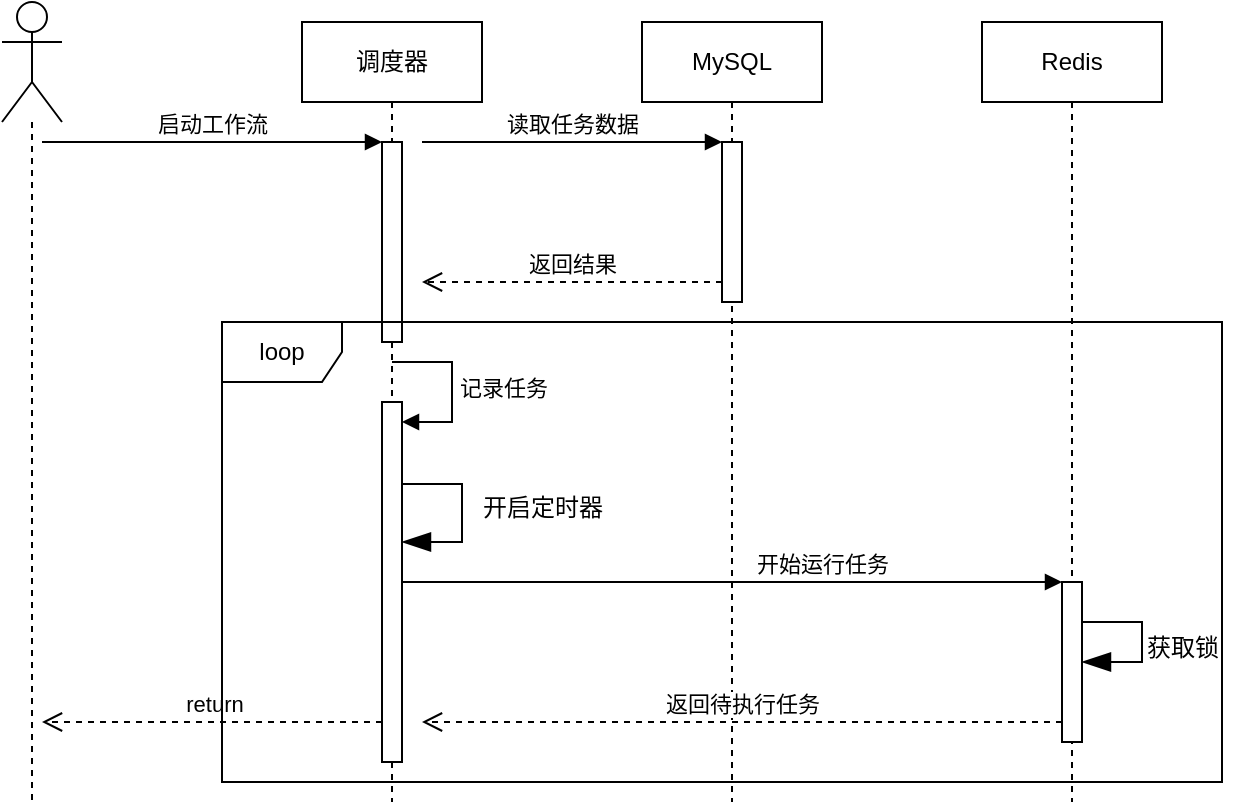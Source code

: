 <mxfile version="21.6.1" type="github">
  <diagram name="第 1 页" id="FbTjKED93hG7GuQT6457">
    <mxGraphModel dx="1060" dy="508" grid="1" gridSize="10" guides="1" tooltips="1" connect="1" arrows="1" fold="1" page="1" pageScale="1" pageWidth="827" pageHeight="1169" math="0" shadow="0">
      <root>
        <mxCell id="0" />
        <mxCell id="1" parent="0" />
        <mxCell id="Cw4ZLnLLsE0A95PP1URh-4" style="edgeStyle=orthogonalEdgeStyle;rounded=0;orthogonalLoop=1;jettySize=auto;html=1;dashed=1;endArrow=none;endFill=0;" edge="1" parent="1" source="Cw4ZLnLLsE0A95PP1URh-1">
          <mxGeometry relative="1" as="geometry">
            <mxPoint x="85" y="500" as="targetPoint" />
          </mxGeometry>
        </mxCell>
        <mxCell id="Cw4ZLnLLsE0A95PP1URh-1" value="" style="shape=umlActor;verticalLabelPosition=bottom;verticalAlign=top;html=1;outlineConnect=0;" vertex="1" parent="1">
          <mxGeometry x="70" y="100" width="30" height="60" as="geometry" />
        </mxCell>
        <mxCell id="Cw4ZLnLLsE0A95PP1URh-9" style="edgeStyle=orthogonalEdgeStyle;rounded=0;orthogonalLoop=1;jettySize=auto;html=1;dashed=1;endArrow=none;endFill=0;" edge="1" parent="1" source="Cw4ZLnLLsE0A95PP1URh-5">
          <mxGeometry relative="1" as="geometry">
            <mxPoint x="265" y="500" as="targetPoint" />
          </mxGeometry>
        </mxCell>
        <mxCell id="Cw4ZLnLLsE0A95PP1URh-5" value="调度器" style="rounded=0;whiteSpace=wrap;html=1;" vertex="1" parent="1">
          <mxGeometry x="220" y="110" width="90" height="40" as="geometry" />
        </mxCell>
        <mxCell id="Cw4ZLnLLsE0A95PP1URh-10" style="edgeStyle=orthogonalEdgeStyle;rounded=0;orthogonalLoop=1;jettySize=auto;html=1;dashed=1;endArrow=none;endFill=0;" edge="1" parent="1" source="Cw4ZLnLLsE0A95PP1URh-6">
          <mxGeometry relative="1" as="geometry">
            <mxPoint x="435" y="500" as="targetPoint" />
          </mxGeometry>
        </mxCell>
        <mxCell id="Cw4ZLnLLsE0A95PP1URh-6" value="MySQL" style="rounded=0;whiteSpace=wrap;html=1;" vertex="1" parent="1">
          <mxGeometry x="390" y="110" width="90" height="40" as="geometry" />
        </mxCell>
        <mxCell id="Cw4ZLnLLsE0A95PP1URh-11" style="edgeStyle=orthogonalEdgeStyle;rounded=0;orthogonalLoop=1;jettySize=auto;html=1;endArrow=none;endFill=0;dashed=1;" edge="1" parent="1" source="Cw4ZLnLLsE0A95PP1URh-7">
          <mxGeometry relative="1" as="geometry">
            <mxPoint x="605" y="500" as="targetPoint" />
          </mxGeometry>
        </mxCell>
        <mxCell id="Cw4ZLnLLsE0A95PP1URh-7" value="Redis" style="rounded=0;whiteSpace=wrap;html=1;" vertex="1" parent="1">
          <mxGeometry x="560" y="110" width="90" height="40" as="geometry" />
        </mxCell>
        <mxCell id="Cw4ZLnLLsE0A95PP1URh-26" value="" style="html=1;points=[];perimeter=orthogonalPerimeter;outlineConnect=0;targetShapes=umlLifeline;portConstraint=eastwest;newEdgeStyle={&quot;edgeStyle&quot;:&quot;elbowEdgeStyle&quot;,&quot;elbow&quot;:&quot;vertical&quot;,&quot;curved&quot;:0,&quot;rounded&quot;:0};" vertex="1" parent="1">
          <mxGeometry x="260" y="170" width="10" height="100" as="geometry" />
        </mxCell>
        <mxCell id="Cw4ZLnLLsE0A95PP1URh-27" value="启动工作流" style="html=1;verticalAlign=bottom;startArrow=none;endArrow=block;startSize=8;edgeStyle=elbowEdgeStyle;elbow=vertical;curved=0;rounded=0;startFill=0;" edge="1" target="Cw4ZLnLLsE0A95PP1URh-26" parent="1">
          <mxGeometry relative="1" as="geometry">
            <mxPoint x="90" y="170" as="sourcePoint" />
          </mxGeometry>
        </mxCell>
        <mxCell id="Cw4ZLnLLsE0A95PP1URh-28" value="" style="html=1;points=[];perimeter=orthogonalPerimeter;outlineConnect=0;targetShapes=umlLifeline;portConstraint=eastwest;newEdgeStyle={&quot;edgeStyle&quot;:&quot;elbowEdgeStyle&quot;,&quot;elbow&quot;:&quot;vertical&quot;,&quot;curved&quot;:0,&quot;rounded&quot;:0};" vertex="1" parent="1">
          <mxGeometry x="430" y="170" width="10" height="80" as="geometry" />
        </mxCell>
        <mxCell id="Cw4ZLnLLsE0A95PP1URh-29" value="读取任务数据" style="html=1;verticalAlign=bottom;endArrow=block;edgeStyle=elbowEdgeStyle;elbow=vertical;curved=0;rounded=0;" edge="1" target="Cw4ZLnLLsE0A95PP1URh-28" parent="1">
          <mxGeometry relative="1" as="geometry">
            <mxPoint x="280" y="170" as="sourcePoint" />
            <mxPoint as="offset" />
          </mxGeometry>
        </mxCell>
        <mxCell id="Cw4ZLnLLsE0A95PP1URh-30" value="返回结果" style="html=1;verticalAlign=bottom;endArrow=open;dashed=1;endSize=8;edgeStyle=elbowEdgeStyle;elbow=vertical;curved=0;rounded=0;" edge="1" source="Cw4ZLnLLsE0A95PP1URh-28" parent="1">
          <mxGeometry relative="1" as="geometry">
            <mxPoint x="280" y="240" as="targetPoint" />
          </mxGeometry>
        </mxCell>
        <mxCell id="Cw4ZLnLLsE0A95PP1URh-33" value="" style="html=1;points=[];perimeter=orthogonalPerimeter;outlineConnect=0;targetShapes=umlLifeline;portConstraint=eastwest;newEdgeStyle={&quot;edgeStyle&quot;:&quot;elbowEdgeStyle&quot;,&quot;elbow&quot;:&quot;vertical&quot;,&quot;curved&quot;:0,&quot;rounded&quot;:0};" vertex="1" parent="1">
          <mxGeometry x="260" y="300" width="10" height="180" as="geometry" />
        </mxCell>
        <mxCell id="Cw4ZLnLLsE0A95PP1URh-34" value="记录任务" style="html=1;align=left;spacingLeft=2;endArrow=block;rounded=0;edgeStyle=orthogonalEdgeStyle;curved=0;rounded=0;" edge="1" target="Cw4ZLnLLsE0A95PP1URh-33" parent="1">
          <mxGeometry x="0.008" relative="1" as="geometry">
            <mxPoint x="265" y="280" as="sourcePoint" />
            <Array as="points">
              <mxPoint x="295" y="310" />
            </Array>
            <mxPoint as="offset" />
          </mxGeometry>
        </mxCell>
        <mxCell id="Cw4ZLnLLsE0A95PP1URh-43" value="" style="endArrow=blockThin;endFill=1;endSize=12;html=1;rounded=0;edgeStyle=orthogonalEdgeStyle;" edge="1" parent="1" target="Cw4ZLnLLsE0A95PP1URh-33">
          <mxGeometry width="160" relative="1" as="geometry">
            <mxPoint x="270" y="340" as="sourcePoint" />
            <mxPoint x="430" y="350" as="targetPoint" />
            <Array as="points">
              <mxPoint x="270" y="341" />
              <mxPoint x="300" y="341" />
              <mxPoint x="300" y="370" />
            </Array>
          </mxGeometry>
        </mxCell>
        <mxCell id="Cw4ZLnLLsE0A95PP1URh-44" value="开启定时器" style="text;html=1;align=center;verticalAlign=middle;resizable=0;points=[];autosize=1;strokeColor=none;fillColor=none;" vertex="1" parent="1">
          <mxGeometry x="300" y="338" width="80" height="30" as="geometry" />
        </mxCell>
        <mxCell id="Cw4ZLnLLsE0A95PP1URh-46" value="" style="html=1;points=[];perimeter=orthogonalPerimeter;outlineConnect=0;targetShapes=umlLifeline;portConstraint=eastwest;newEdgeStyle={&quot;edgeStyle&quot;:&quot;elbowEdgeStyle&quot;,&quot;elbow&quot;:&quot;vertical&quot;,&quot;curved&quot;:0,&quot;rounded&quot;:0};" vertex="1" parent="1">
          <mxGeometry x="600" y="390" width="10" height="80" as="geometry" />
        </mxCell>
        <mxCell id="Cw4ZLnLLsE0A95PP1URh-47" value="开始运行任务" style="html=1;verticalAlign=bottom;endArrow=block;edgeStyle=elbowEdgeStyle;elbow=vertical;curved=0;rounded=0;" edge="1" target="Cw4ZLnLLsE0A95PP1URh-46" parent="1">
          <mxGeometry x="0.593" relative="1" as="geometry">
            <mxPoint x="530" y="390" as="sourcePoint" />
            <Array as="points">
              <mxPoint x="270" y="390" />
            </Array>
            <mxPoint as="offset" />
          </mxGeometry>
        </mxCell>
        <mxCell id="Cw4ZLnLLsE0A95PP1URh-48" value="返回待执行任务" style="html=1;verticalAlign=bottom;endArrow=open;dashed=1;endSize=8;edgeStyle=elbowEdgeStyle;elbow=vertical;curved=0;rounded=0;" edge="1" source="Cw4ZLnLLsE0A95PP1URh-46" parent="1">
          <mxGeometry x="-0.001" relative="1" as="geometry">
            <mxPoint x="280" y="460" as="targetPoint" />
            <mxPoint as="offset" />
          </mxGeometry>
        </mxCell>
        <mxCell id="Cw4ZLnLLsE0A95PP1URh-50" value="" style="endArrow=blockThin;endFill=1;endSize=12;html=1;rounded=0;edgeStyle=orthogonalEdgeStyle;" edge="1" parent="1" target="Cw4ZLnLLsE0A95PP1URh-46">
          <mxGeometry width="160" relative="1" as="geometry">
            <mxPoint x="610" y="410" as="sourcePoint" />
            <mxPoint x="660" y="450" as="targetPoint" />
            <Array as="points">
              <mxPoint x="640" y="410" />
              <mxPoint x="640" y="430" />
            </Array>
          </mxGeometry>
        </mxCell>
        <mxCell id="Cw4ZLnLLsE0A95PP1URh-51" value="获取锁" style="text;html=1;align=center;verticalAlign=middle;resizable=0;points=[];autosize=1;strokeColor=none;fillColor=none;" vertex="1" parent="1">
          <mxGeometry x="630" y="408" width="60" height="30" as="geometry" />
        </mxCell>
        <mxCell id="Cw4ZLnLLsE0A95PP1URh-53" value="return" style="html=1;verticalAlign=bottom;endArrow=open;dashed=1;endSize=8;edgeStyle=elbowEdgeStyle;elbow=horizontal;curved=0;rounded=0;" edge="1" parent="1">
          <mxGeometry x="-0.005" relative="1" as="geometry">
            <mxPoint x="90" y="460" as="targetPoint" />
            <mxPoint x="260" y="460" as="sourcePoint" />
            <mxPoint as="offset" />
          </mxGeometry>
        </mxCell>
        <mxCell id="Cw4ZLnLLsE0A95PP1URh-54" value="loop" style="shape=umlFrame;whiteSpace=wrap;html=1;pointerEvents=0;" vertex="1" parent="1">
          <mxGeometry x="180" y="260" width="500" height="230" as="geometry" />
        </mxCell>
      </root>
    </mxGraphModel>
  </diagram>
</mxfile>
